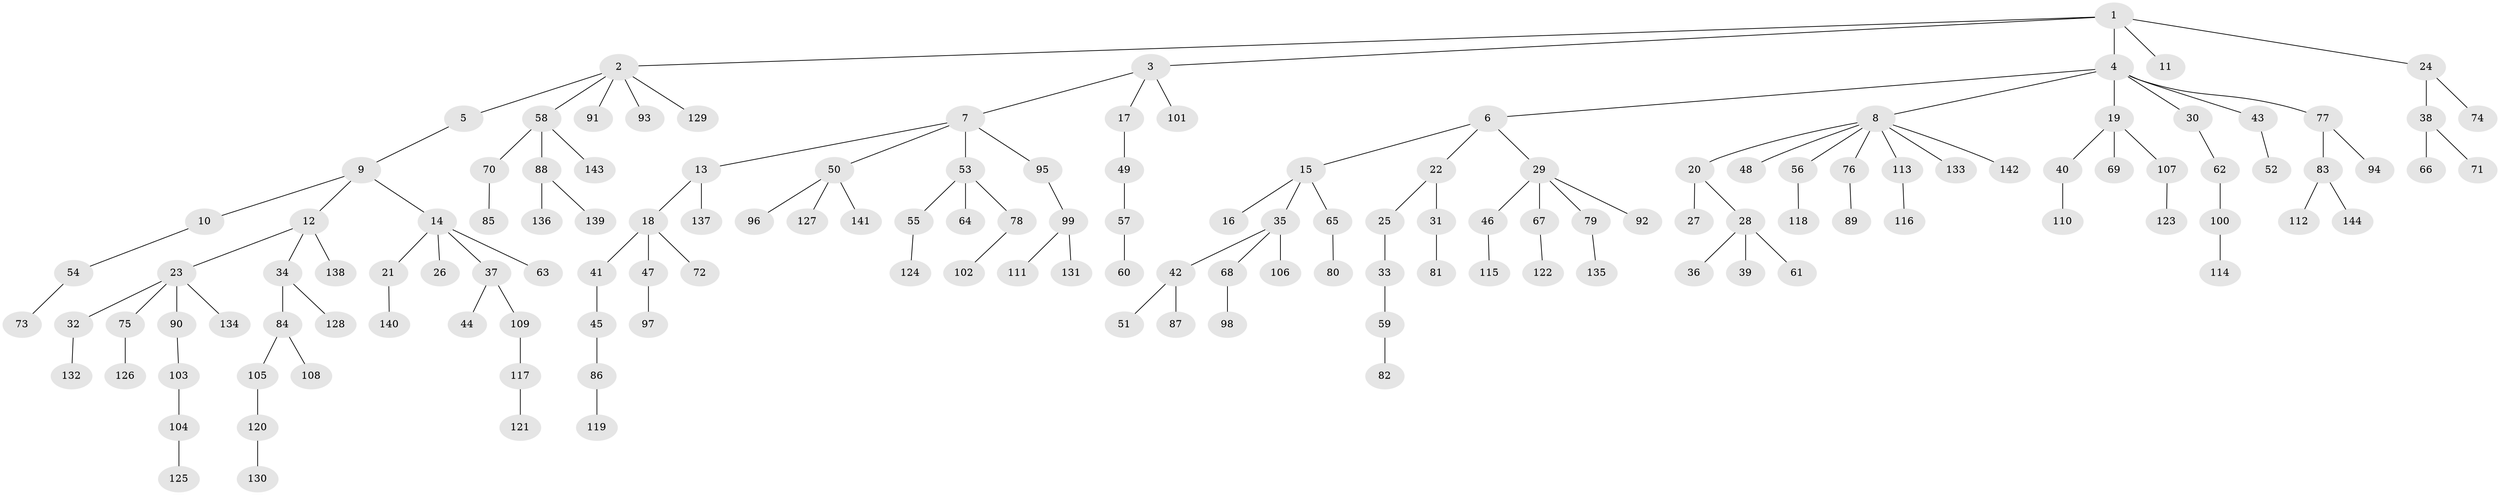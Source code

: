 // coarse degree distribution, {5: 0.04081632653061224, 6: 0.01020408163265306, 4: 0.09183673469387756, 7: 0.030612244897959183, 1: 0.5816326530612245, 3: 0.061224489795918366, 2: 0.1836734693877551}
// Generated by graph-tools (version 1.1) at 2025/24/03/03/25 07:24:06]
// undirected, 144 vertices, 143 edges
graph export_dot {
graph [start="1"]
  node [color=gray90,style=filled];
  1;
  2;
  3;
  4;
  5;
  6;
  7;
  8;
  9;
  10;
  11;
  12;
  13;
  14;
  15;
  16;
  17;
  18;
  19;
  20;
  21;
  22;
  23;
  24;
  25;
  26;
  27;
  28;
  29;
  30;
  31;
  32;
  33;
  34;
  35;
  36;
  37;
  38;
  39;
  40;
  41;
  42;
  43;
  44;
  45;
  46;
  47;
  48;
  49;
  50;
  51;
  52;
  53;
  54;
  55;
  56;
  57;
  58;
  59;
  60;
  61;
  62;
  63;
  64;
  65;
  66;
  67;
  68;
  69;
  70;
  71;
  72;
  73;
  74;
  75;
  76;
  77;
  78;
  79;
  80;
  81;
  82;
  83;
  84;
  85;
  86;
  87;
  88;
  89;
  90;
  91;
  92;
  93;
  94;
  95;
  96;
  97;
  98;
  99;
  100;
  101;
  102;
  103;
  104;
  105;
  106;
  107;
  108;
  109;
  110;
  111;
  112;
  113;
  114;
  115;
  116;
  117;
  118;
  119;
  120;
  121;
  122;
  123;
  124;
  125;
  126;
  127;
  128;
  129;
  130;
  131;
  132;
  133;
  134;
  135;
  136;
  137;
  138;
  139;
  140;
  141;
  142;
  143;
  144;
  1 -- 2;
  1 -- 3;
  1 -- 4;
  1 -- 11;
  1 -- 24;
  2 -- 5;
  2 -- 58;
  2 -- 91;
  2 -- 93;
  2 -- 129;
  3 -- 7;
  3 -- 17;
  3 -- 101;
  4 -- 6;
  4 -- 8;
  4 -- 19;
  4 -- 30;
  4 -- 43;
  4 -- 77;
  5 -- 9;
  6 -- 15;
  6 -- 22;
  6 -- 29;
  7 -- 13;
  7 -- 50;
  7 -- 53;
  7 -- 95;
  8 -- 20;
  8 -- 48;
  8 -- 56;
  8 -- 76;
  8 -- 113;
  8 -- 133;
  8 -- 142;
  9 -- 10;
  9 -- 12;
  9 -- 14;
  10 -- 54;
  12 -- 23;
  12 -- 34;
  12 -- 138;
  13 -- 18;
  13 -- 137;
  14 -- 21;
  14 -- 26;
  14 -- 37;
  14 -- 63;
  15 -- 16;
  15 -- 35;
  15 -- 65;
  17 -- 49;
  18 -- 41;
  18 -- 47;
  18 -- 72;
  19 -- 40;
  19 -- 69;
  19 -- 107;
  20 -- 27;
  20 -- 28;
  21 -- 140;
  22 -- 25;
  22 -- 31;
  23 -- 32;
  23 -- 75;
  23 -- 90;
  23 -- 134;
  24 -- 38;
  24 -- 74;
  25 -- 33;
  28 -- 36;
  28 -- 39;
  28 -- 61;
  29 -- 46;
  29 -- 67;
  29 -- 79;
  29 -- 92;
  30 -- 62;
  31 -- 81;
  32 -- 132;
  33 -- 59;
  34 -- 84;
  34 -- 128;
  35 -- 42;
  35 -- 68;
  35 -- 106;
  37 -- 44;
  37 -- 109;
  38 -- 66;
  38 -- 71;
  40 -- 110;
  41 -- 45;
  42 -- 51;
  42 -- 87;
  43 -- 52;
  45 -- 86;
  46 -- 115;
  47 -- 97;
  49 -- 57;
  50 -- 96;
  50 -- 127;
  50 -- 141;
  53 -- 55;
  53 -- 64;
  53 -- 78;
  54 -- 73;
  55 -- 124;
  56 -- 118;
  57 -- 60;
  58 -- 70;
  58 -- 88;
  58 -- 143;
  59 -- 82;
  62 -- 100;
  65 -- 80;
  67 -- 122;
  68 -- 98;
  70 -- 85;
  75 -- 126;
  76 -- 89;
  77 -- 83;
  77 -- 94;
  78 -- 102;
  79 -- 135;
  83 -- 112;
  83 -- 144;
  84 -- 105;
  84 -- 108;
  86 -- 119;
  88 -- 136;
  88 -- 139;
  90 -- 103;
  95 -- 99;
  99 -- 111;
  99 -- 131;
  100 -- 114;
  103 -- 104;
  104 -- 125;
  105 -- 120;
  107 -- 123;
  109 -- 117;
  113 -- 116;
  117 -- 121;
  120 -- 130;
}
